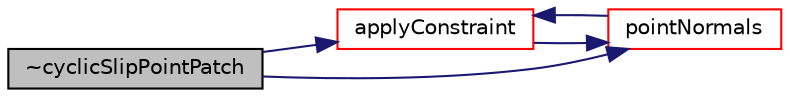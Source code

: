 digraph "~cyclicSlipPointPatch"
{
  bgcolor="transparent";
  edge [fontname="Helvetica",fontsize="10",labelfontname="Helvetica",labelfontsize="10"];
  node [fontname="Helvetica",fontsize="10",shape=record];
  rankdir="LR";
  Node1 [label="~cyclicSlipPointPatch",height=0.2,width=0.4,color="black", fillcolor="grey75", style="filled", fontcolor="black"];
  Node1 -> Node2 [color="midnightblue",fontsize="10",style="solid",fontname="Helvetica"];
  Node2 [label="applyConstraint",height=0.2,width=0.4,color="red",URL="$a00489.html#ac0063e7d07d55e23bc495269a43121fa",tooltip="Accumulate the effect of constraint direction of this patch. "];
  Node2 -> Node3 [color="midnightblue",fontsize="10",style="solid",fontname="Helvetica"];
  Node3 [label="pointNormals",height=0.2,width=0.4,color="red",URL="$a00489.html#a544e5d9c4727d586bc9d3f3e0cc73ec2",tooltip="Return point unit normals. "];
  Node3 -> Node2 [color="midnightblue",fontsize="10",style="solid",fontname="Helvetica"];
  Node1 -> Node3 [color="midnightblue",fontsize="10",style="solid",fontname="Helvetica"];
}
